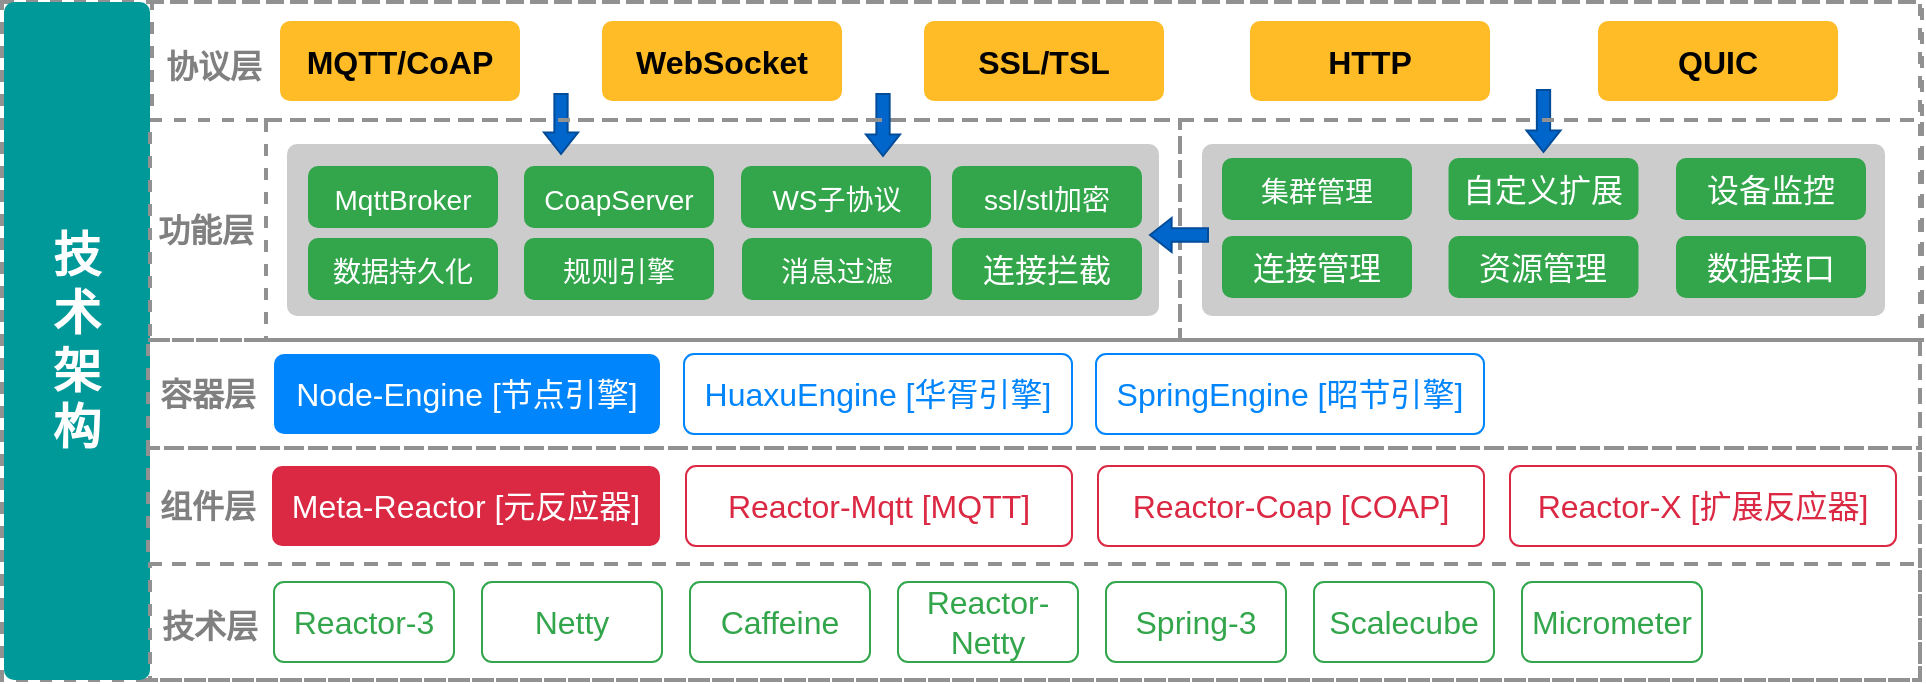 <mxfile>
    <diagram id="lgXqqGypwDyo-3Ym20pF" name="第 1 页">
        <mxGraphModel dx="1006" dy="811" grid="0" gridSize="10" guides="1" tooltips="1" connect="1" arrows="1" fold="1" page="1" pageScale="1" pageWidth="1169" pageHeight="827" math="0" shadow="0">
            <root>
                <mxCell id="0"/>
                <mxCell id="1" parent="0"/>
                <mxCell id="2" value="" style="fontStyle=0;verticalAlign=top;align=center;spacingTop=-2;fillColor=none;rounded=0;whiteSpace=wrap;html=1;strokeColor=#919191;strokeWidth=2;dashed=1;container=1;collapsible=0;expand=0;recursiveResize=0;labelBackgroundColor=none;fontFamily=Helvetica;fontSize=18;fontColor=#808080;" vertex="1" parent="1">
                    <mxGeometry x="114" y="257" width="959" height="339" as="geometry"/>
                </mxCell>
                <mxCell id="3" value="&lt;font style=&quot;font-size: 24px;&quot;&gt;技&lt;br&gt;术&lt;br&gt;架&lt;br&gt;构&lt;/font&gt;" style="html=1;shadow=0;dashed=0;shape=mxgraph.bootstrap.rrect;rSize=5;strokeColor=none;strokeWidth=1;fillColor=#009999;fontColor=#FFFFFF;whiteSpace=wrap;align=center;verticalAlign=middle;spacingLeft=0;fontStyle=1;fontSize=14;spacing=5;labelBackgroundColor=none;fontFamily=Helvetica;movable=1;resizable=1;rotatable=1;deletable=1;editable=1;connectable=1;" vertex="1" parent="2">
                    <mxGeometry x="1" width="73" height="339" as="geometry"/>
                </mxCell>
                <mxCell id="4" value="" style="fontStyle=0;verticalAlign=top;align=center;spacingTop=-2;fillColor=none;rounded=0;whiteSpace=wrap;html=1;strokeColor=#919191;strokeWidth=2;dashed=1;container=1;collapsible=0;expand=0;recursiveResize=0;labelBackgroundColor=none;fontFamily=Helvetica;fontSize=20;fontColor=#808080;movable=0;resizable=0;rotatable=0;deletable=0;editable=0;connectable=0;" vertex="1" parent="2">
                    <mxGeometry x="74" y="281" width="885" height="58" as="geometry"/>
                </mxCell>
                <mxCell id="5" value="&lt;font size=&quot;1&quot; style=&quot;&quot;&gt;&lt;b style=&quot;font-size: 16px;&quot;&gt;技术层&lt;/b&gt;&lt;/font&gt;" style="text;html=1;strokeColor=none;fillColor=none;align=center;verticalAlign=middle;whiteSpace=wrap;rounded=0;labelBackgroundColor=none;fontFamily=Helvetica;fontSize=20;fontColor=#808080;" vertex="1" parent="4">
                    <mxGeometry y="14" width="60" height="30" as="geometry"/>
                </mxCell>
                <mxCell id="6" value="Reactor-3" style="html=1;shadow=0;dashed=0;shape=mxgraph.bootstrap.rrect;rSize=5;strokeColor=#33A64C;strokeWidth=1;fillColor=none;fontColor=#33A64C;whiteSpace=wrap;align=center;verticalAlign=middle;spacingLeft=0;fontStyle=0;fontSize=16;spacing=5;labelBackgroundColor=none;fontFamily=Helvetica;" vertex="1" parent="4">
                    <mxGeometry x="62" y="9" width="90" height="40" as="geometry"/>
                </mxCell>
                <mxCell id="7" value="Netty" style="html=1;shadow=0;dashed=0;shape=mxgraph.bootstrap.rrect;rSize=5;strokeColor=#33A64C;strokeWidth=1;fillColor=none;fontColor=#33A64C;whiteSpace=wrap;align=center;verticalAlign=middle;spacingLeft=0;fontStyle=0;fontSize=16;spacing=5;labelBackgroundColor=none;fontFamily=Helvetica;" vertex="1" parent="4">
                    <mxGeometry x="166" y="9" width="90" height="40" as="geometry"/>
                </mxCell>
                <mxCell id="8" value="Caffeine" style="html=1;shadow=0;dashed=0;shape=mxgraph.bootstrap.rrect;rSize=5;strokeColor=#33A64C;strokeWidth=1;fillColor=none;fontColor=#33A64C;whiteSpace=wrap;align=center;verticalAlign=middle;spacingLeft=0;fontStyle=0;fontSize=16;spacing=5;labelBackgroundColor=none;fontFamily=Helvetica;" vertex="1" parent="4">
                    <mxGeometry x="270" y="9" width="90" height="40" as="geometry"/>
                </mxCell>
                <mxCell id="9" value="Reactor-Netty" style="html=1;shadow=0;dashed=0;shape=mxgraph.bootstrap.rrect;rSize=5;strokeColor=#33A64C;strokeWidth=1;fillColor=none;fontColor=#33A64C;whiteSpace=wrap;align=center;verticalAlign=middle;spacingLeft=0;fontStyle=0;fontSize=16;spacing=5;labelBackgroundColor=none;fontFamily=Helvetica;" vertex="1" parent="4">
                    <mxGeometry x="374" y="9" width="90" height="40" as="geometry"/>
                </mxCell>
                <mxCell id="10" value="Spring-3" style="html=1;shadow=0;dashed=0;shape=mxgraph.bootstrap.rrect;rSize=5;strokeColor=#33A64C;strokeWidth=1;fillColor=none;fontColor=#33A64C;whiteSpace=wrap;align=center;verticalAlign=middle;spacingLeft=0;fontStyle=0;fontSize=16;spacing=5;labelBackgroundColor=none;fontFamily=Helvetica;" vertex="1" parent="4">
                    <mxGeometry x="478" y="9" width="90" height="40" as="geometry"/>
                </mxCell>
                <mxCell id="11" value="Scalecube" style="html=1;shadow=0;dashed=0;shape=mxgraph.bootstrap.rrect;rSize=5;strokeColor=#33A64C;strokeWidth=1;fillColor=none;fontColor=#33A64C;whiteSpace=wrap;align=center;verticalAlign=middle;spacingLeft=0;fontStyle=0;fontSize=16;spacing=5;labelBackgroundColor=none;fontFamily=Helvetica;" vertex="1" parent="4">
                    <mxGeometry x="582" y="9" width="90" height="40" as="geometry"/>
                </mxCell>
                <mxCell id="12" value="&lt;span style=&quot;text-align: left;&quot;&gt;&lt;font style=&quot;font-size: 16px;&quot;&gt;Micrometer&lt;/font&gt;&lt;/span&gt;" style="html=1;shadow=0;dashed=0;shape=mxgraph.bootstrap.rrect;rSize=5;strokeColor=#33A64C;strokeWidth=1;fillColor=none;fontColor=#33A64C;whiteSpace=wrap;align=center;verticalAlign=middle;spacingLeft=0;fontStyle=0;fontSize=16;spacing=5;labelBackgroundColor=none;fontFamily=Helvetica;" vertex="1" parent="4">
                    <mxGeometry x="686" y="9" width="90" height="40" as="geometry"/>
                </mxCell>
                <mxCell id="13" value="" style="fontStyle=0;verticalAlign=top;align=center;spacingTop=-2;fillColor=none;rounded=0;whiteSpace=wrap;html=1;strokeColor=#919191;strokeWidth=2;dashed=1;container=1;collapsible=0;expand=0;recursiveResize=0;labelBackgroundColor=none;fontFamily=Helvetica;fontSize=16;fontColor=#33A64C;movable=0;resizable=0;rotatable=0;deletable=0;editable=0;connectable=0;" vertex="1" parent="2">
                    <mxGeometry x="73" y="223" width="886" height="58" as="geometry"/>
                </mxCell>
                <mxCell id="14" value="&lt;font color=&quot;#808080&quot;&gt;&lt;b&gt;组件层&lt;/b&gt;&lt;/font&gt;" style="text;html=1;strokeColor=none;fillColor=none;align=center;verticalAlign=middle;whiteSpace=wrap;rounded=0;labelBackgroundColor=none;fontFamily=Helvetica;fontSize=16;fontColor=#33A64C;" vertex="1" parent="13">
                    <mxGeometry y="14" width="60" height="30" as="geometry"/>
                </mxCell>
                <mxCell id="15" value="Meta-Reactor [元反应器]" style="html=1;shadow=0;dashed=0;shape=mxgraph.bootstrap.rrect;rSize=5;strokeColor=none;strokeWidth=1;fillColor=#DB2843;fontColor=#FFFFFF;whiteSpace=wrap;align=center;verticalAlign=middle;spacingLeft=0;fontStyle=0;fontSize=16;spacing=5;labelBackgroundColor=none;fontFamily=Helvetica;" vertex="1" parent="13">
                    <mxGeometry x="62" y="9" width="194" height="40" as="geometry"/>
                </mxCell>
                <mxCell id="16" value="Reactor-Mqtt [MQTT]" style="html=1;shadow=0;dashed=0;shape=mxgraph.bootstrap.rrect;rSize=5;strokeColor=#DB2843;strokeWidth=1;fillColor=none;fontColor=#DB2843;whiteSpace=wrap;align=center;verticalAlign=middle;spacingLeft=0;fontStyle=0;fontSize=16;spacing=5;labelBackgroundColor=none;fontFamily=Helvetica;" vertex="1" parent="13">
                    <mxGeometry x="269" y="9" width="193" height="40" as="geometry"/>
                </mxCell>
                <mxCell id="17" value="Reactor-Coap [COAP]" style="html=1;shadow=0;dashed=0;shape=mxgraph.bootstrap.rrect;rSize=5;strokeColor=#DB2843;strokeWidth=1;fillColor=none;fontColor=#DB2843;whiteSpace=wrap;align=center;verticalAlign=middle;spacingLeft=0;fontStyle=0;fontSize=16;spacing=5;labelBackgroundColor=none;fontFamily=Helvetica;" vertex="1" parent="13">
                    <mxGeometry x="475" y="9" width="193" height="40" as="geometry"/>
                </mxCell>
                <mxCell id="18" value="Reactor-X [扩展反应器]" style="html=1;shadow=0;dashed=0;shape=mxgraph.bootstrap.rrect;rSize=5;strokeColor=#DB2843;strokeWidth=1;fillColor=none;fontColor=#DB2843;whiteSpace=wrap;align=center;verticalAlign=middle;spacingLeft=0;fontStyle=0;fontSize=16;spacing=5;labelBackgroundColor=none;fontFamily=Helvetica;" vertex="1" parent="13">
                    <mxGeometry x="681" y="9" width="193" height="40" as="geometry"/>
                </mxCell>
                <mxCell id="19" value="" style="fontStyle=0;verticalAlign=top;align=center;spacingTop=-2;fillColor=none;rounded=0;whiteSpace=wrap;html=1;strokeColor=#919191;strokeWidth=2;dashed=1;container=1;collapsible=0;expand=0;recursiveResize=0;labelBackgroundColor=none;fontFamily=Helvetica;fontSize=16;fontColor=#808080;movable=0;resizable=0;rotatable=0;deletable=0;editable=0;connectable=0;" vertex="1" parent="2">
                    <mxGeometry x="73" y="169" width="886" height="54" as="geometry"/>
                </mxCell>
                <mxCell id="20" value="&lt;b&gt;容器层&lt;/b&gt;" style="text;html=1;strokeColor=none;fillColor=none;align=center;verticalAlign=middle;whiteSpace=wrap;rounded=0;labelBackgroundColor=none;fontFamily=Helvetica;fontSize=16;fontColor=#808080;" vertex="1" parent="19">
                    <mxGeometry y="12" width="60" height="30" as="geometry"/>
                </mxCell>
                <mxCell id="21" value="Node-Engine [节点引擎]" style="html=1;shadow=0;dashed=0;shape=mxgraph.bootstrap.rrect;rSize=5;strokeColor=none;strokeWidth=1;fillColor=#0085FC;fontColor=#FFFFFF;whiteSpace=wrap;align=center;verticalAlign=middle;spacingLeft=0;fontStyle=0;fontSize=16;spacing=5;labelBackgroundColor=none;fontFamily=Helvetica;" vertex="1" parent="19">
                    <mxGeometry x="63" y="7" width="193" height="40" as="geometry"/>
                </mxCell>
                <mxCell id="22" value="HuaxuEngine [华胥引擎]" style="html=1;shadow=0;dashed=0;shape=mxgraph.bootstrap.rrect;rSize=5;strokeColor=#0085FC;strokeWidth=1;fillColor=none;fontColor=#0085FC;whiteSpace=wrap;align=center;verticalAlign=middle;spacingLeft=0;fontStyle=0;fontSize=16;spacing=5;labelBackgroundColor=none;fontFamily=Helvetica;" vertex="1" parent="19">
                    <mxGeometry x="268" y="7" width="194" height="40" as="geometry"/>
                </mxCell>
                <mxCell id="23" value="SpringEngine [昭节引擎]" style="html=1;shadow=0;dashed=0;shape=mxgraph.bootstrap.rrect;rSize=5;strokeColor=#0085FC;strokeWidth=1;fillColor=none;fontColor=#0085FC;whiteSpace=wrap;align=center;verticalAlign=middle;spacingLeft=0;fontStyle=0;fontSize=16;spacing=5;labelBackgroundColor=none;fontFamily=Helvetica;" vertex="1" parent="19">
                    <mxGeometry x="474" y="7" width="194" height="40" as="geometry"/>
                </mxCell>
                <mxCell id="24" value="" style="fontStyle=0;verticalAlign=top;align=center;spacingTop=-2;fillColor=none;rounded=0;whiteSpace=wrap;html=1;strokeColor=#919191;strokeWidth=2;dashed=1;container=1;collapsible=0;expand=0;recursiveResize=0;labelBackgroundColor=none;fontFamily=Helvetica;fontSize=24;fontColor=#808080;movable=0;resizable=0;rotatable=0;deletable=0;editable=0;connectable=0;" vertex="1" parent="2">
                    <mxGeometry x="74" y="59" width="886" height="110" as="geometry"/>
                </mxCell>
                <mxCell id="25" value="&lt;font color=&quot;#808080&quot;&gt;&lt;b&gt;功能层&lt;/b&gt;&lt;/font&gt;" style="text;html=1;strokeColor=none;fillColor=none;align=center;verticalAlign=middle;whiteSpace=wrap;rounded=0;labelBackgroundColor=none;fontFamily=Helvetica;fontSize=16;fontColor=#000000;" vertex="1" parent="24">
                    <mxGeometry x="-2" y="40" width="60" height="30" as="geometry"/>
                </mxCell>
                <mxCell id="26" value="" style="fontStyle=0;verticalAlign=top;align=center;spacingTop=-2;fillColor=none;rounded=0;whiteSpace=wrap;html=1;strokeColor=#919191;strokeWidth=2;dashed=1;container=1;collapsible=0;expand=0;recursiveResize=0;labelBackgroundColor=none;fontFamily=Helvetica;fontSize=16;fontColor=#808080;movable=0;resizable=0;rotatable=0;deletable=0;editable=0;connectable=0;" vertex="1" parent="24">
                    <mxGeometry x="515" width="371" height="110" as="geometry"/>
                </mxCell>
                <mxCell id="27" value="" style="html=1;shadow=0;dashed=0;shape=mxgraph.bootstrap.rrect;rSize=5;strokeColor=none;strokeWidth=1;fillColor=#CCCCCC;fontColor=#FFFFFF;whiteSpace=wrap;align=center;verticalAlign=middle;spacingLeft=0;fontStyle=0;fontSize=16;spacing=5;labelBackgroundColor=none;fontFamily=Helvetica;points=[[0,0.5,0,0,0]];" vertex="1" parent="26">
                    <mxGeometry x="11" y="12" width="341.5" height="86" as="geometry"/>
                </mxCell>
                <mxCell id="28" value="" style="html=1;shadow=0;dashed=0;align=center;verticalAlign=middle;shape=mxgraph.arrows2.arrow;dy=0.61;dx=10.81;flipH=1;notch=0;labelBackgroundColor=none;strokeColor=#004C99;fontFamily=Helvetica;fontSize=16;fontColor=#ffffff;fillColor=#0066CC;direction=south;" vertex="1" parent="26">
                    <mxGeometry x="173.25" y="-15" width="17" height="31" as="geometry"/>
                </mxCell>
                <mxCell id="29" value="&lt;font style=&quot;font-size: 14px;&quot;&gt;集群管理&lt;/font&gt;" style="html=1;shadow=0;dashed=0;shape=mxgraph.bootstrap.rrect;rSize=5;strokeColor=none;strokeWidth=1;fillColor=#33A64C;fontColor=#FFFFFF;whiteSpace=wrap;align=center;verticalAlign=middle;spacingLeft=0;fontStyle=0;fontSize=16;spacing=5;labelBackgroundColor=none;fontFamily=Helvetica;" vertex="1" parent="26">
                    <mxGeometry x="21" y="19" width="95" height="31" as="geometry"/>
                </mxCell>
                <mxCell id="30" value="自定义扩展" style="html=1;shadow=0;dashed=0;shape=mxgraph.bootstrap.rrect;rSize=5;strokeColor=none;strokeWidth=1;fillColor=#33A64C;fontColor=#FFFFFF;whiteSpace=wrap;align=center;verticalAlign=middle;spacingLeft=0;fontStyle=0;fontSize=16;spacing=5;labelBackgroundColor=none;fontFamily=Helvetica;" vertex="1" parent="26">
                    <mxGeometry x="134.25" y="19" width="95" height="31" as="geometry"/>
                </mxCell>
                <mxCell id="31" value="设备监控" style="html=1;shadow=0;dashed=0;shape=mxgraph.bootstrap.rrect;rSize=5;strokeColor=none;strokeWidth=1;fillColor=#33A64C;fontColor=#FFFFFF;whiteSpace=wrap;align=center;verticalAlign=middle;spacingLeft=0;fontStyle=0;fontSize=16;spacing=5;labelBackgroundColor=none;fontFamily=Helvetica;" vertex="1" parent="26">
                    <mxGeometry x="248" y="19" width="95" height="31" as="geometry"/>
                </mxCell>
                <mxCell id="32" value="连接管理" style="html=1;shadow=0;dashed=0;shape=mxgraph.bootstrap.rrect;rSize=5;strokeColor=none;strokeWidth=1;fillColor=#33A64C;fontColor=#FFFFFF;whiteSpace=wrap;align=center;verticalAlign=middle;spacingLeft=0;fontStyle=0;fontSize=16;spacing=5;labelBackgroundColor=none;fontFamily=Helvetica;" vertex="1" parent="26">
                    <mxGeometry x="21" y="58" width="95" height="31" as="geometry"/>
                </mxCell>
                <mxCell id="33" value="资源管理" style="html=1;shadow=0;dashed=0;shape=mxgraph.bootstrap.rrect;rSize=5;strokeColor=none;strokeWidth=1;fillColor=#33A64C;fontColor=#FFFFFF;whiteSpace=wrap;align=center;verticalAlign=middle;spacingLeft=0;fontStyle=0;fontSize=16;spacing=5;labelBackgroundColor=none;fontFamily=Helvetica;" vertex="1" parent="26">
                    <mxGeometry x="134.25" y="58" width="95" height="31" as="geometry"/>
                </mxCell>
                <mxCell id="34" value="数据接口" style="html=1;shadow=0;dashed=0;shape=mxgraph.bootstrap.rrect;rSize=5;strokeColor=none;strokeWidth=1;fillColor=#33A64C;fontColor=#FFFFFF;whiteSpace=wrap;align=center;verticalAlign=middle;spacingLeft=0;fontStyle=0;fontSize=16;spacing=5;labelBackgroundColor=none;fontFamily=Helvetica;" vertex="1" parent="26">
                    <mxGeometry x="248" y="58" width="95" height="31" as="geometry"/>
                </mxCell>
                <mxCell id="35" value="" style="fontStyle=0;verticalAlign=top;align=center;spacingTop=-2;fillColor=none;rounded=0;whiteSpace=wrap;html=1;strokeColor=#919191;strokeWidth=2;dashed=1;container=1;collapsible=0;expand=0;recursiveResize=0;labelBackgroundColor=none;fontFamily=Helvetica;fontSize=16;fontColor=#808080;movable=0;resizable=0;rotatable=0;deletable=0;editable=0;connectable=0;" vertex="1" parent="24">
                    <mxGeometry x="58" width="457" height="110" as="geometry"/>
                </mxCell>
                <mxCell id="36" value="" style="html=1;shadow=0;dashed=0;shape=mxgraph.bootstrap.rrect;rSize=5;strokeColor=none;strokeWidth=1;fillColor=#CCCCCC;fontColor=#FFFFFF;whiteSpace=wrap;align=center;verticalAlign=middle;spacingLeft=0;fontStyle=0;fontSize=16;spacing=5;labelBackgroundColor=none;fontFamily=Helvetica;" vertex="1" parent="35">
                    <mxGeometry x="10.5" y="12" width="436" height="86" as="geometry"/>
                </mxCell>
                <mxCell id="37" value="" style="html=1;shadow=0;dashed=0;align=center;verticalAlign=middle;shape=mxgraph.arrows2.arrow;dy=0.61;dx=10.81;flipH=1;notch=0;labelBackgroundColor=none;strokeColor=#004C99;fontFamily=Helvetica;fontSize=16;fontColor=#ffffff;fillColor=#0066CC;" vertex="1" parent="35">
                    <mxGeometry x="442" y="49" width="29" height="17" as="geometry"/>
                </mxCell>
                <mxCell id="38" value="" style="html=1;shadow=0;dashed=0;align=center;verticalAlign=middle;shape=mxgraph.arrows2.arrow;dy=0.61;dx=10.81;flipH=1;notch=0;labelBackgroundColor=none;strokeColor=#004C99;fontFamily=Helvetica;fontSize=16;fontColor=#ffffff;fillColor=#0066CC;direction=south;" vertex="1" parent="35">
                    <mxGeometry x="300" y="-13" width="17" height="31" as="geometry"/>
                </mxCell>
                <mxCell id="39" value="" style="html=1;shadow=0;dashed=0;align=center;verticalAlign=middle;shape=mxgraph.arrows2.arrow;dy=0.61;dx=10.81;flipH=1;notch=0;labelBackgroundColor=none;strokeColor=#004C99;fontFamily=Helvetica;fontSize=16;fontColor=#ffffff;fillColor=#0066CC;direction=south;" vertex="1" parent="35">
                    <mxGeometry x="139" y="-13" width="17" height="30" as="geometry"/>
                </mxCell>
                <mxCell id="40" value="&lt;span style=&quot;font-size: 14px;&quot;&gt;MqttBroker&lt;/span&gt;" style="html=1;shadow=0;dashed=0;shape=mxgraph.bootstrap.rrect;rSize=5;strokeColor=none;strokeWidth=1;fillColor=#33A64C;fontColor=#FFFFFF;whiteSpace=wrap;align=center;verticalAlign=middle;spacingLeft=0;fontStyle=0;fontSize=16;spacing=5;labelBackgroundColor=none;fontFamily=Helvetica;" vertex="1" parent="35">
                    <mxGeometry x="21" y="23" width="95" height="31" as="geometry"/>
                </mxCell>
                <mxCell id="41" value="&lt;span style=&quot;font-size: 14px;&quot;&gt;CoapServer&lt;/span&gt;" style="html=1;shadow=0;dashed=0;shape=mxgraph.bootstrap.rrect;rSize=5;strokeColor=none;strokeWidth=1;fillColor=#33A64C;fontColor=#FFFFFF;whiteSpace=wrap;align=center;verticalAlign=middle;spacingLeft=0;fontStyle=0;fontSize=16;spacing=5;labelBackgroundColor=none;fontFamily=Helvetica;" vertex="1" parent="35">
                    <mxGeometry x="129" y="23" width="95" height="31" as="geometry"/>
                </mxCell>
                <mxCell id="42" value="&lt;span style=&quot;font-size: 14px;&quot;&gt;WS子协议&lt;/span&gt;" style="html=1;shadow=0;dashed=0;shape=mxgraph.bootstrap.rrect;rSize=5;strokeColor=none;strokeWidth=1;fillColor=#33A64C;fontColor=#FFFFFF;whiteSpace=wrap;align=center;verticalAlign=middle;spacingLeft=0;fontStyle=0;fontSize=16;spacing=5;labelBackgroundColor=none;fontFamily=Helvetica;" vertex="1" parent="35">
                    <mxGeometry x="237.5" y="23" width="95" height="31" as="geometry"/>
                </mxCell>
                <mxCell id="43" value="&lt;span style=&quot;font-size: 14px;&quot;&gt;ssl/stl加密&lt;/span&gt;" style="html=1;shadow=0;dashed=0;shape=mxgraph.bootstrap.rrect;rSize=5;strokeColor=none;strokeWidth=1;fillColor=#33A64C;fontColor=#FFFFFF;whiteSpace=wrap;align=center;verticalAlign=middle;spacingLeft=0;fontStyle=0;fontSize=16;spacing=5;labelBackgroundColor=none;fontFamily=Helvetica;" vertex="1" parent="35">
                    <mxGeometry x="343" y="23" width="95" height="31" as="geometry"/>
                </mxCell>
                <mxCell id="44" value="&lt;span style=&quot;font-size: 14px;&quot;&gt;数据持久化&lt;/span&gt;" style="html=1;shadow=0;dashed=0;shape=mxgraph.bootstrap.rrect;rSize=5;strokeColor=none;strokeWidth=1;fillColor=#33A64C;fontColor=#FFFFFF;whiteSpace=wrap;align=center;verticalAlign=middle;spacingLeft=0;fontStyle=0;fontSize=16;spacing=5;labelBackgroundColor=none;fontFamily=Helvetica;" vertex="1" parent="35">
                    <mxGeometry x="21" y="59" width="95" height="31" as="geometry"/>
                </mxCell>
                <mxCell id="45" value="&lt;span style=&quot;font-size: 14px;&quot;&gt;规则引擎&lt;/span&gt;" style="html=1;shadow=0;dashed=0;shape=mxgraph.bootstrap.rrect;rSize=5;strokeColor=none;strokeWidth=1;fillColor=#33A64C;fontColor=#FFFFFF;whiteSpace=wrap;align=center;verticalAlign=middle;spacingLeft=0;fontStyle=0;fontSize=16;spacing=5;labelBackgroundColor=none;fontFamily=Helvetica;" vertex="1" parent="35">
                    <mxGeometry x="129" y="59" width="95" height="31" as="geometry"/>
                </mxCell>
                <mxCell id="46" value="&lt;span style=&quot;font-size: 14px;&quot;&gt;消息过滤&lt;/span&gt;" style="html=1;shadow=0;dashed=0;shape=mxgraph.bootstrap.rrect;rSize=5;strokeColor=none;strokeWidth=1;fillColor=#33A64C;fontColor=#FFFFFF;whiteSpace=wrap;align=center;verticalAlign=middle;spacingLeft=0;fontStyle=0;fontSize=16;spacing=5;labelBackgroundColor=none;fontFamily=Helvetica;" vertex="1" parent="35">
                    <mxGeometry x="238" y="59" width="95" height="31" as="geometry"/>
                </mxCell>
                <mxCell id="47" value="连接拦截" style="html=1;shadow=0;dashed=0;shape=mxgraph.bootstrap.rrect;rSize=5;strokeColor=none;strokeWidth=1;fillColor=#33A64C;fontColor=#FFFFFF;whiteSpace=wrap;align=center;verticalAlign=middle;spacingLeft=0;fontStyle=0;fontSize=16;spacing=5;labelBackgroundColor=none;fontFamily=Helvetica;" vertex="1" parent="35">
                    <mxGeometry x="343" y="59" width="95" height="31" as="geometry"/>
                </mxCell>
                <mxCell id="48" value="" style="fontStyle=0;verticalAlign=top;align=center;spacingTop=-2;fillColor=none;rounded=0;whiteSpace=wrap;html=1;strokeColor=#919191;strokeWidth=2;dashed=1;container=1;collapsible=0;expand=0;recursiveResize=0;labelBackgroundColor=none;fontFamily=Helvetica;fontSize=24;fontColor=#808080;movable=0;resizable=0;rotatable=0;deletable=0;editable=0;connectable=0;" vertex="1" parent="2">
                    <mxGeometry x="75" width="885" height="59" as="geometry"/>
                </mxCell>
                <mxCell id="49" value="&lt;font color=&quot;#000000&quot;&gt;&lt;b&gt;MQTT/CoAP&lt;/b&gt;&lt;/font&gt;" style="html=1;shadow=0;dashed=0;shape=mxgraph.bootstrap.rrect;rSize=5;strokeColor=none;strokeWidth=1;fillColor=#FFBC26;fontColor=#FFFFFF;whiteSpace=wrap;align=center;verticalAlign=middle;spacingLeft=0;fontStyle=0;fontSize=16;spacing=5;labelBackgroundColor=none;fontFamily=Helvetica;" vertex="1" parent="48">
                    <mxGeometry x="64" y="9.5" width="120" height="40" as="geometry"/>
                </mxCell>
                <mxCell id="50" value="&lt;font size=&quot;1&quot; style=&quot;&quot;&gt;&lt;b style=&quot;font-size: 16px;&quot;&gt;协议层&lt;/b&gt;&lt;/font&gt;" style="text;html=1;strokeColor=none;fillColor=none;align=center;verticalAlign=middle;whiteSpace=wrap;rounded=0;labelBackgroundColor=none;fontFamily=Helvetica;fontSize=24;fontColor=#808080;" vertex="1" parent="48">
                    <mxGeometry x="1" y="14.5" width="60" height="30" as="geometry"/>
                </mxCell>
                <mxCell id="51" value="&lt;b&gt;&lt;font color=&quot;#000000&quot;&gt;WebSocket&lt;/font&gt;&lt;/b&gt;" style="html=1;shadow=0;dashed=0;shape=mxgraph.bootstrap.rrect;rSize=5;strokeColor=none;strokeWidth=1;fillColor=#FFBC26;fontColor=#FFFFFF;whiteSpace=wrap;align=center;verticalAlign=middle;spacingLeft=0;fontStyle=0;fontSize=16;spacing=5;labelBackgroundColor=none;fontFamily=Helvetica;" vertex="1" parent="48">
                    <mxGeometry x="225" y="9.5" width="120" height="40" as="geometry"/>
                </mxCell>
                <mxCell id="52" value="&lt;font color=&quot;#000000&quot;&gt;&lt;b&gt;SSL/TSL&lt;/b&gt;&lt;/font&gt;" style="html=1;shadow=0;dashed=0;shape=mxgraph.bootstrap.rrect;rSize=5;strokeColor=none;strokeWidth=1;fillColor=#FFBC26;fontColor=#FFFFFF;whiteSpace=wrap;align=center;verticalAlign=middle;spacingLeft=0;fontStyle=0;fontSize=16;spacing=5;labelBackgroundColor=none;fontFamily=Helvetica;" vertex="1" parent="48">
                    <mxGeometry x="386" y="9.5" width="120" height="40" as="geometry"/>
                </mxCell>
                <mxCell id="53" value="&lt;font color=&quot;#000000&quot;&gt;&lt;b&gt;HTTP&lt;/b&gt;&lt;/font&gt;" style="html=1;shadow=0;dashed=0;shape=mxgraph.bootstrap.rrect;rSize=5;strokeColor=none;strokeWidth=1;fillColor=#FFBC26;fontColor=#FFFFFF;whiteSpace=wrap;align=center;verticalAlign=middle;spacingLeft=0;fontStyle=0;fontSize=16;spacing=5;labelBackgroundColor=none;fontFamily=Helvetica;" vertex="1" parent="48">
                    <mxGeometry x="549" y="9.5" width="120" height="40" as="geometry"/>
                </mxCell>
                <mxCell id="54" value="&lt;font color=&quot;#000000&quot;&gt;&lt;b&gt;QUIC&lt;/b&gt;&lt;/font&gt;" style="html=1;shadow=0;dashed=0;shape=mxgraph.bootstrap.rrect;rSize=5;strokeColor=none;strokeWidth=1;fillColor=#FFBC26;fontColor=#FFFFFF;whiteSpace=wrap;align=center;verticalAlign=middle;spacingLeft=0;fontStyle=0;fontSize=16;spacing=5;labelBackgroundColor=none;fontFamily=Helvetica;" vertex="1" parent="48">
                    <mxGeometry x="723" y="9.5" width="120" height="40" as="geometry"/>
                </mxCell>
            </root>
        </mxGraphModel>
    </diagram>
</mxfile>